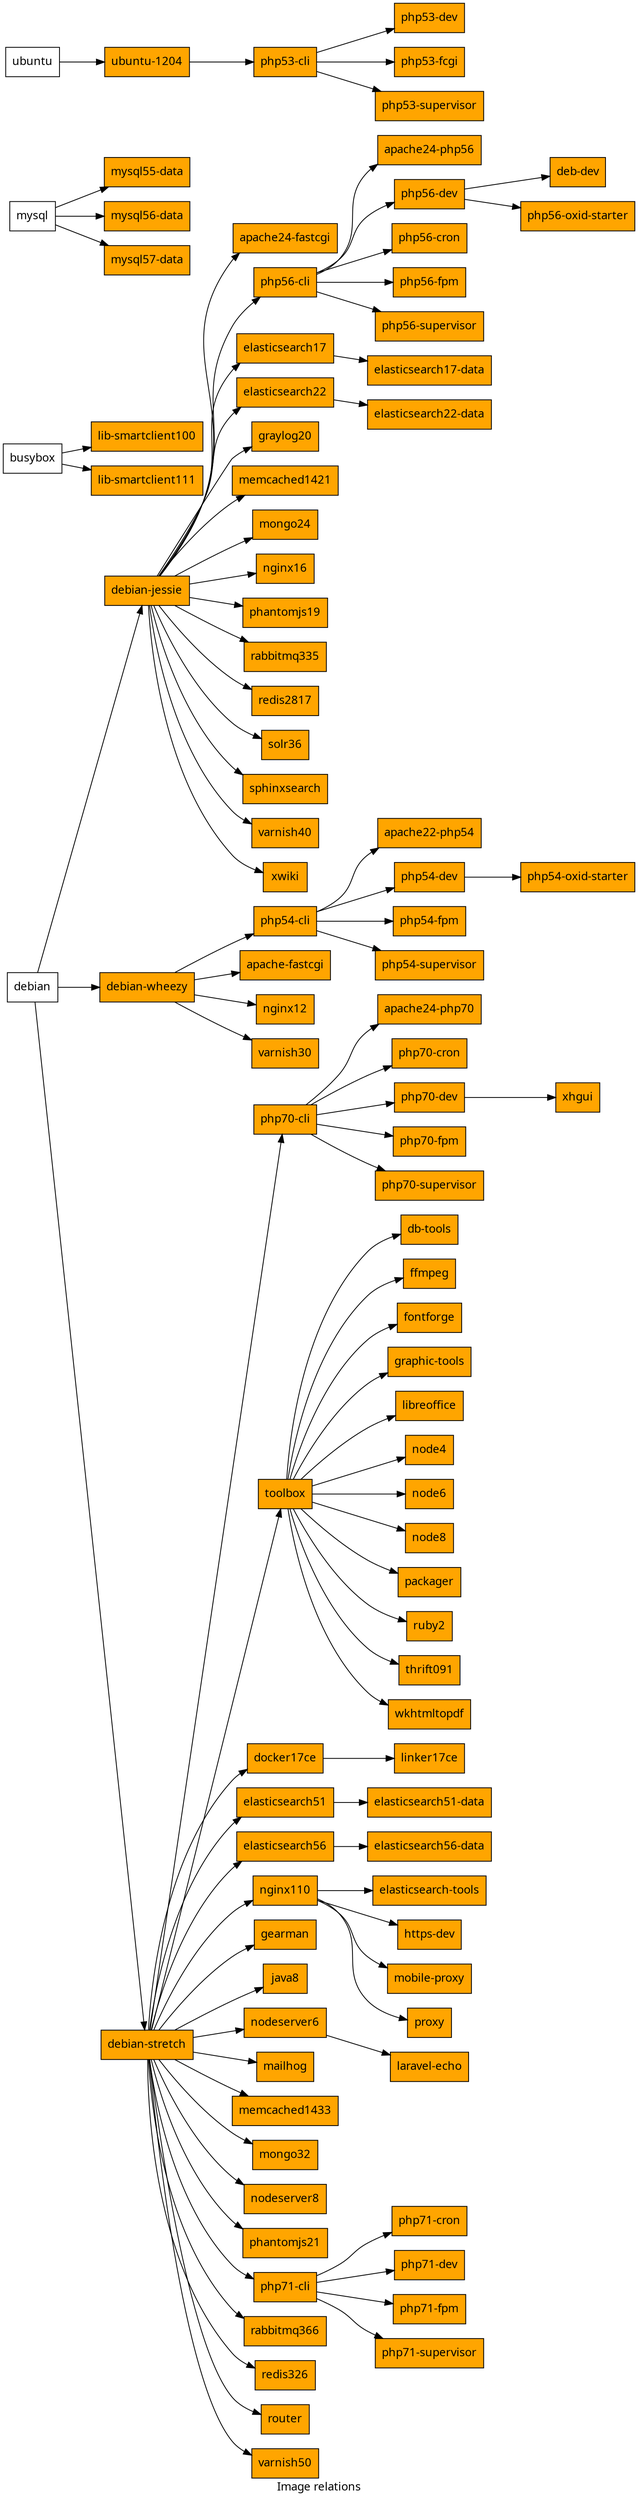 
digraph G {
    label="Image relations";
    graph [fontname=sans];
    node [style=filled shape=box fontname=sans fillcolor=white];
    rankdir="LR";
	
    "nfqlt/apache22-php54" [fillcolor=orange label="apache22-php54"];
    "nfqlt/php54-cli"->"nfqlt/apache22-php54";
    "nfqlt/apache24-fastcgi" [fillcolor=orange label="apache24-fastcgi"];
    "nfqlt/debian-jessie"->"nfqlt/apache24-fastcgi";
    "nfqlt/apache24-php56" [fillcolor=orange label="apache24-php56"];
    "nfqlt/php56-cli"->"nfqlt/apache24-php56";
    "nfqlt/apache24-php70" [fillcolor=orange label="apache24-php70"];
    "nfqlt/php70-cli"->"nfqlt/apache24-php70";
    "nfqlt/apache-fastcgi" [fillcolor=orange label="apache-fastcgi"];
    "nfqlt/debian-wheezy"->"nfqlt/apache-fastcgi";
    "nfqlt/db-tools" [fillcolor=orange label="db-tools"];
    "nfqlt/toolbox"->"nfqlt/db-tools";
    "nfqlt/deb-dev" [fillcolor=orange label="deb-dev"];
    "nfqlt/php56-dev"->"nfqlt/deb-dev";
    "nfqlt/debian-jessie" [fillcolor=orange label="debian-jessie"];
    "debian"->"nfqlt/debian-jessie";
    "nfqlt/debian-stretch" [fillcolor=orange label="debian-stretch"];
    "debian"->"nfqlt/debian-stretch";
    "nfqlt/debian-wheezy" [fillcolor=orange label="debian-wheezy"];
    "debian"->"nfqlt/debian-wheezy";
    "nfqlt/docker17ce" [fillcolor=orange label="docker17ce"];
    "nfqlt/debian-stretch"->"nfqlt/docker17ce";
    "nfqlt/elasticsearch17-data" [fillcolor=orange label="elasticsearch17-data"];
    "nfqlt/elasticsearch17"->"nfqlt/elasticsearch17-data";
    "nfqlt/elasticsearch17" [fillcolor=orange label="elasticsearch17"];
    "nfqlt/debian-jessie"->"nfqlt/elasticsearch17";
    "nfqlt/elasticsearch22-data" [fillcolor=orange label="elasticsearch22-data"];
    "nfqlt/elasticsearch22"->"nfqlt/elasticsearch22-data";
    "nfqlt/elasticsearch22" [fillcolor=orange label="elasticsearch22"];
    "nfqlt/debian-jessie"->"nfqlt/elasticsearch22";
    "nfqlt/elasticsearch51-data" [fillcolor=orange label="elasticsearch51-data"];
    "nfqlt/elasticsearch51"->"nfqlt/elasticsearch51-data";
    "nfqlt/elasticsearch51" [fillcolor=orange label="elasticsearch51"];
    "nfqlt/debian-stretch"->"nfqlt/elasticsearch51";
    "nfqlt/elasticsearch56-data" [fillcolor=orange label="elasticsearch56-data"];
    "nfqlt/elasticsearch56"->"nfqlt/elasticsearch56-data";
    "nfqlt/elasticsearch56" [fillcolor=orange label="elasticsearch56"];
    "nfqlt/debian-stretch"->"nfqlt/elasticsearch56";
    "nfqlt/elasticsearch-tools" [fillcolor=orange label="elasticsearch-tools"];
    "nfqlt/nginx110"->"nfqlt/elasticsearch-tools";
    "nfqlt/ffmpeg" [fillcolor=orange label="ffmpeg"];
    "nfqlt/toolbox"->"nfqlt/ffmpeg";
    "nfqlt/fontforge" [fillcolor=orange label="fontforge"];
    "nfqlt/toolbox"->"nfqlt/fontforge";
    "nfqlt/gearman" [fillcolor=orange label="gearman"];
    "nfqlt/debian-stretch"->"nfqlt/gearman";
    "nfqlt/graphic-tools" [fillcolor=orange label="graphic-tools"];
    "nfqlt/toolbox"->"nfqlt/graphic-tools";
    "nfqlt/graylog20" [fillcolor=orange label="graylog20"];
    "nfqlt/debian-jessie"->"nfqlt/graylog20";
    "nfqlt/https-dev" [fillcolor=orange label="https-dev"];
    "nfqlt/nginx110"->"nfqlt/https-dev";
    "nfqlt/java8" [fillcolor=orange label="java8"];
    "nfqlt/debian-stretch"->"nfqlt/java8";
    "nfqlt/laravel-echo" [fillcolor=orange label="laravel-echo"];
    "nfqlt/nodeserver6"->"nfqlt/laravel-echo";
    "nfqlt/libreoffice" [fillcolor=orange label="libreoffice"];
    "nfqlt/toolbox"->"nfqlt/libreoffice";
    "nfqlt/lib-smartclient100" [fillcolor=orange label="lib-smartclient100"];
    "busybox"->"nfqlt/lib-smartclient100";
    "nfqlt/lib-smartclient111" [fillcolor=orange label="lib-smartclient111"];
    "busybox"->"nfqlt/lib-smartclient111";
    "nfqlt/linker17ce" [fillcolor=orange label="linker17ce"];
    "nfqlt/docker17ce"->"nfqlt/linker17ce";
    "nfqlt/mailhog" [fillcolor=orange label="mailhog"];
    "nfqlt/debian-stretch"->"nfqlt/mailhog";
    "nfqlt/memcached1421" [fillcolor=orange label="memcached1421"];
    "nfqlt/debian-jessie"->"nfqlt/memcached1421";
    "nfqlt/memcached1433" [fillcolor=orange label="memcached1433"];
    "nfqlt/debian-stretch"->"nfqlt/memcached1433";
    "nfqlt/mobile-proxy" [fillcolor=orange label="mobile-proxy"];
    "nfqlt/nginx110"->"nfqlt/mobile-proxy";
    "nfqlt/mongo24" [fillcolor=orange label="mongo24"];
    "nfqlt/debian-jessie"->"nfqlt/mongo24";
    "nfqlt/mongo32" [fillcolor=orange label="mongo32"];
    "nfqlt/debian-stretch"->"nfqlt/mongo32";
    "nfqlt/mysql55-data" [fillcolor=orange label="mysql55-data"];
    "mysql"->"nfqlt/mysql55-data";
    "nfqlt/mysql56-data" [fillcolor=orange label="mysql56-data"];
    "mysql"->"nfqlt/mysql56-data";
    "nfqlt/mysql57-data" [fillcolor=orange label="mysql57-data"];
    "mysql"->"nfqlt/mysql57-data";
    "nfqlt/nginx110" [fillcolor=orange label="nginx110"];
    "nfqlt/debian-stretch"->"nfqlt/nginx110";
    "nfqlt/nginx12" [fillcolor=orange label="nginx12"];
    "nfqlt/debian-wheezy"->"nfqlt/nginx12";
    "nfqlt/nginx16" [fillcolor=orange label="nginx16"];
    "nfqlt/debian-jessie"->"nfqlt/nginx16";
    "nfqlt/node4" [fillcolor=orange label="node4"];
    "nfqlt/toolbox"->"nfqlt/node4";
    "nfqlt/node6" [fillcolor=orange label="node6"];
    "nfqlt/toolbox"->"nfqlt/node6";
    "nfqlt/node8" [fillcolor=orange label="node8"];
    "nfqlt/toolbox"->"nfqlt/node8";
    "nfqlt/nodeserver6" [fillcolor=orange label="nodeserver6"];
    "nfqlt/debian-stretch"->"nfqlt/nodeserver6";
    "nfqlt/nodeserver8" [fillcolor=orange label="nodeserver8"];
    "nfqlt/debian-stretch"->"nfqlt/nodeserver8";
    "nfqlt/packager" [fillcolor=orange label="packager"];
    "nfqlt/toolbox"->"nfqlt/packager";
    "nfqlt/phantomjs19" [fillcolor=orange label="phantomjs19"];
    "nfqlt/debian-jessie"->"nfqlt/phantomjs19";
    "nfqlt/phantomjs21" [fillcolor=orange label="phantomjs21"];
    "nfqlt/debian-stretch"->"nfqlt/phantomjs21";
    "nfqlt/php53-cli" [fillcolor=orange label="php53-cli"];
    "nfqlt/ubuntu-1204"->"nfqlt/php53-cli";
    "nfqlt/php53-dev" [fillcolor=orange label="php53-dev"];
    "nfqlt/php53-cli"->"nfqlt/php53-dev";
    "nfqlt/php53-fcgi" [fillcolor=orange label="php53-fcgi"];
    "nfqlt/php53-cli"->"nfqlt/php53-fcgi";
    "nfqlt/php53-supervisor" [fillcolor=orange label="php53-supervisor"];
    "nfqlt/php53-cli"->"nfqlt/php53-supervisor";
    "nfqlt/php54-cli" [fillcolor=orange label="php54-cli"];
    "nfqlt/debian-wheezy"->"nfqlt/php54-cli";
    "nfqlt/php54-dev" [fillcolor=orange label="php54-dev"];
    "nfqlt/php54-cli"->"nfqlt/php54-dev";
    "nfqlt/php54-fpm" [fillcolor=orange label="php54-fpm"];
    "nfqlt/php54-cli"->"nfqlt/php54-fpm";
    "nfqlt/php54-oxid-starter" [fillcolor=orange label="php54-oxid-starter"];
    "nfqlt/php54-dev"->"nfqlt/php54-oxid-starter";
    "nfqlt/php54-supervisor" [fillcolor=orange label="php54-supervisor"];
    "nfqlt/php54-cli"->"nfqlt/php54-supervisor";
    "nfqlt/php56-cli" [fillcolor=orange label="php56-cli"];
    "nfqlt/debian-jessie"->"nfqlt/php56-cli";
    "nfqlt/php56-cron" [fillcolor=orange label="php56-cron"];
    "nfqlt/php56-cli"->"nfqlt/php56-cron";
    "nfqlt/php56-dev" [fillcolor=orange label="php56-dev"];
    "nfqlt/php56-cli"->"nfqlt/php56-dev";
    "nfqlt/php56-fpm" [fillcolor=orange label="php56-fpm"];
    "nfqlt/php56-cli"->"nfqlt/php56-fpm";
    "nfqlt/php56-oxid-starter" [fillcolor=orange label="php56-oxid-starter"];
    "nfqlt/php56-dev"->"nfqlt/php56-oxid-starter";
    "nfqlt/php56-supervisor" [fillcolor=orange label="php56-supervisor"];
    "nfqlt/php56-cli"->"nfqlt/php56-supervisor";
    "nfqlt/php70-cli" [fillcolor=orange label="php70-cli"];
    "nfqlt/debian-stretch"->"nfqlt/php70-cli";
    "nfqlt/php70-cron" [fillcolor=orange label="php70-cron"];
    "nfqlt/php70-cli"->"nfqlt/php70-cron";
    "nfqlt/php70-dev" [fillcolor=orange label="php70-dev"];
    "nfqlt/php70-cli"->"nfqlt/php70-dev";
    "nfqlt/php70-fpm" [fillcolor=orange label="php70-fpm"];
    "nfqlt/php70-cli"->"nfqlt/php70-fpm";
    "nfqlt/php70-supervisor" [fillcolor=orange label="php70-supervisor"];
    "nfqlt/php70-cli"->"nfqlt/php70-supervisor";
    "nfqlt/php71-cli" [fillcolor=orange label="php71-cli"];
    "nfqlt/debian-stretch"->"nfqlt/php71-cli";
    "nfqlt/php71-cron" [fillcolor=orange label="php71-cron"];
    "nfqlt/php71-cli"->"nfqlt/php71-cron";
    "nfqlt/php71-dev" [fillcolor=orange label="php71-dev"];
    "nfqlt/php71-cli"->"nfqlt/php71-dev";
    "nfqlt/php71-fpm" [fillcolor=orange label="php71-fpm"];
    "nfqlt/php71-cli"->"nfqlt/php71-fpm";
    "nfqlt/php71-supervisor" [fillcolor=orange label="php71-supervisor"];
    "nfqlt/php71-cli"->"nfqlt/php71-supervisor";
    "nfqlt/proxy" [fillcolor=orange label="proxy"];
    "nfqlt/nginx110"->"nfqlt/proxy";
    "nfqlt/rabbitmq335" [fillcolor=orange label="rabbitmq335"];
    "nfqlt/debian-jessie"->"nfqlt/rabbitmq335";
    "nfqlt/rabbitmq366" [fillcolor=orange label="rabbitmq366"];
    "nfqlt/debian-stretch"->"nfqlt/rabbitmq366";
    "nfqlt/redis2817" [fillcolor=orange label="redis2817"];
    "nfqlt/debian-jessie"->"nfqlt/redis2817";
    "nfqlt/redis326" [fillcolor=orange label="redis326"];
    "nfqlt/debian-stretch"->"nfqlt/redis326";
    "nfqlt/router" [fillcolor=orange label="router"];
    "nfqlt/debian-stretch"->"nfqlt/router";
    "nfqlt/ruby2" [fillcolor=orange label="ruby2"];
    "nfqlt/toolbox"->"nfqlt/ruby2";
    "nfqlt/solr36" [fillcolor=orange label="solr36"];
    "nfqlt/debian-jessie"->"nfqlt/solr36";
    "nfqlt/sphinxsearch" [fillcolor=orange label="sphinxsearch"];
    "nfqlt/debian-jessie"->"nfqlt/sphinxsearch";
    "nfqlt/thrift091" [fillcolor=orange label="thrift091"];
    "nfqlt/toolbox"->"nfqlt/thrift091";
    "nfqlt/toolbox" [fillcolor=orange label="toolbox"];
    "nfqlt/debian-stretch"->"nfqlt/toolbox";
    "nfqlt/ubuntu-1204" [fillcolor=orange label="ubuntu-1204"];
    "ubuntu"->"nfqlt/ubuntu-1204";
    "nfqlt/varnish30" [fillcolor=orange label="varnish30"];
    "nfqlt/debian-wheezy"->"nfqlt/varnish30";
    "nfqlt/varnish40" [fillcolor=orange label="varnish40"];
    "nfqlt/debian-jessie"->"nfqlt/varnish40";
    "nfqlt/varnish50" [fillcolor=orange label="varnish50"];
    "nfqlt/debian-stretch"->"nfqlt/varnish50";
    "nfqlt/wkhtmltopdf" [fillcolor=orange label="wkhtmltopdf"];
    "nfqlt/toolbox"->"nfqlt/wkhtmltopdf";
    "nfqlt/xhgui" [fillcolor=orange label="xhgui"];
    "nfqlt/php70-dev"->"nfqlt/xhgui";
    "nfqlt/xwiki" [fillcolor=orange label="xwiki"];
    "nfqlt/debian-jessie"->"nfqlt/xwiki";
}
